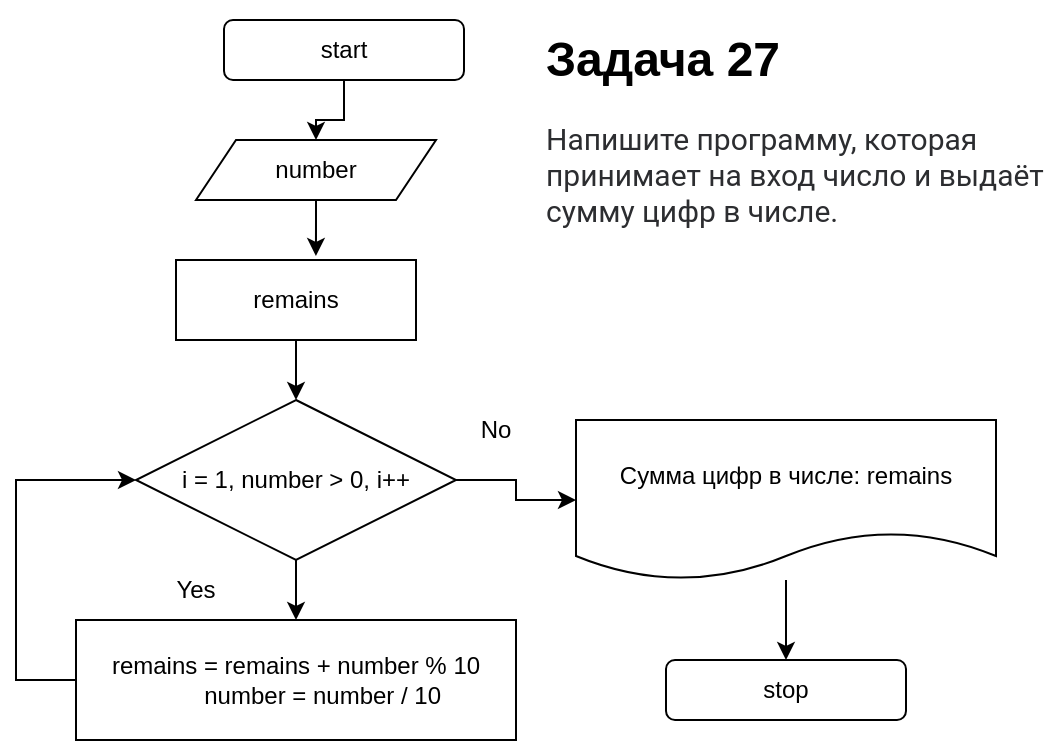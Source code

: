 <mxfile version="20.3.6" type="device"><diagram id="EOnDrfJ3R_YYEmLKk94u" name="Страница 1"><mxGraphModel dx="818" dy="539" grid="1" gridSize="10" guides="1" tooltips="1" connect="1" arrows="1" fold="1" page="1" pageScale="1" pageWidth="827" pageHeight="1169" math="0" shadow="0"><root><mxCell id="0"/><mxCell id="1" parent="0"/><mxCell id="-rL9G2Bcxi-qHqiSr0TT-3" style="edgeStyle=orthogonalEdgeStyle;rounded=0;orthogonalLoop=1;jettySize=auto;html=1;" edge="1" parent="1" source="-rL9G2Bcxi-qHqiSr0TT-1" target="-rL9G2Bcxi-qHqiSr0TT-2"><mxGeometry relative="1" as="geometry"/></mxCell><mxCell id="-rL9G2Bcxi-qHqiSr0TT-1" value="start" style="rounded=1;whiteSpace=wrap;html=1;" vertex="1" parent="1"><mxGeometry x="354" y="110" width="120" height="30" as="geometry"/></mxCell><mxCell id="-rL9G2Bcxi-qHqiSr0TT-5" style="edgeStyle=orthogonalEdgeStyle;rounded=0;orthogonalLoop=1;jettySize=auto;html=1;entryX=0.583;entryY=-0.05;entryDx=0;entryDy=0;entryPerimeter=0;" edge="1" parent="1" source="-rL9G2Bcxi-qHqiSr0TT-2" target="-rL9G2Bcxi-qHqiSr0TT-4"><mxGeometry relative="1" as="geometry"/></mxCell><mxCell id="-rL9G2Bcxi-qHqiSr0TT-2" value="number" style="shape=parallelogram;perimeter=parallelogramPerimeter;whiteSpace=wrap;html=1;fixedSize=1;" vertex="1" parent="1"><mxGeometry x="340" y="170" width="120" height="30" as="geometry"/></mxCell><mxCell id="-rL9G2Bcxi-qHqiSr0TT-7" style="edgeStyle=orthogonalEdgeStyle;rounded=0;orthogonalLoop=1;jettySize=auto;html=1;entryX=0.5;entryY=0;entryDx=0;entryDy=0;" edge="1" parent="1" source="-rL9G2Bcxi-qHqiSr0TT-4" target="-rL9G2Bcxi-qHqiSr0TT-6"><mxGeometry relative="1" as="geometry"/></mxCell><mxCell id="-rL9G2Bcxi-qHqiSr0TT-4" value="remains" style="rounded=0;whiteSpace=wrap;html=1;" vertex="1" parent="1"><mxGeometry x="330" y="230" width="120" height="40" as="geometry"/></mxCell><mxCell id="-rL9G2Bcxi-qHqiSr0TT-10" style="edgeStyle=orthogonalEdgeStyle;rounded=0;orthogonalLoop=1;jettySize=auto;html=1;entryX=0.5;entryY=0;entryDx=0;entryDy=0;" edge="1" parent="1" source="-rL9G2Bcxi-qHqiSr0TT-6" target="-rL9G2Bcxi-qHqiSr0TT-9"><mxGeometry relative="1" as="geometry"/></mxCell><mxCell id="-rL9G2Bcxi-qHqiSr0TT-14" style="edgeStyle=orthogonalEdgeStyle;rounded=0;orthogonalLoop=1;jettySize=auto;html=1;" edge="1" parent="1" source="-rL9G2Bcxi-qHqiSr0TT-6" target="-rL9G2Bcxi-qHqiSr0TT-13"><mxGeometry relative="1" as="geometry"/></mxCell><mxCell id="-rL9G2Bcxi-qHqiSr0TT-6" value="i = 1, number &amp;gt; 0, i++" style="rhombus;whiteSpace=wrap;html=1;" vertex="1" parent="1"><mxGeometry x="310" y="300" width="160" height="80" as="geometry"/></mxCell><mxCell id="-rL9G2Bcxi-qHqiSr0TT-11" style="edgeStyle=orthogonalEdgeStyle;rounded=0;orthogonalLoop=1;jettySize=auto;html=1;entryX=0;entryY=0.5;entryDx=0;entryDy=0;" edge="1" parent="1" source="-rL9G2Bcxi-qHqiSr0TT-9" target="-rL9G2Bcxi-qHqiSr0TT-6"><mxGeometry relative="1" as="geometry"><mxPoint x="250" y="340" as="targetPoint"/><Array as="points"><mxPoint x="250" y="440"/><mxPoint x="250" y="340"/></Array></mxGeometry></mxCell><mxCell id="-rL9G2Bcxi-qHqiSr0TT-9" value="&lt;div&gt;remains = remains + number % 10&lt;/div&gt;&lt;div&gt;&amp;nbsp; &amp;nbsp; &amp;nbsp; &amp;nbsp; number = number / 10&lt;/div&gt;" style="rounded=0;whiteSpace=wrap;html=1;" vertex="1" parent="1"><mxGeometry x="280" y="410" width="220" height="60" as="geometry"/></mxCell><mxCell id="-rL9G2Bcxi-qHqiSr0TT-12" value="Yes" style="text;html=1;strokeColor=none;fillColor=none;align=center;verticalAlign=middle;whiteSpace=wrap;rounded=0;" vertex="1" parent="1"><mxGeometry x="310" y="380" width="60" height="30" as="geometry"/></mxCell><mxCell id="-rL9G2Bcxi-qHqiSr0TT-16" style="edgeStyle=orthogonalEdgeStyle;rounded=0;orthogonalLoop=1;jettySize=auto;html=1;" edge="1" parent="1" source="-rL9G2Bcxi-qHqiSr0TT-13" target="-rL9G2Bcxi-qHqiSr0TT-15"><mxGeometry relative="1" as="geometry"/></mxCell><mxCell id="-rL9G2Bcxi-qHqiSr0TT-13" value="Сумма цифр в числе: remains" style="shape=document;whiteSpace=wrap;html=1;boundedLbl=1;" vertex="1" parent="1"><mxGeometry x="530" y="310" width="210" height="80" as="geometry"/></mxCell><mxCell id="-rL9G2Bcxi-qHqiSr0TT-15" value="stop" style="rounded=1;whiteSpace=wrap;html=1;" vertex="1" parent="1"><mxGeometry x="575" y="430" width="120" height="30" as="geometry"/></mxCell><mxCell id="-rL9G2Bcxi-qHqiSr0TT-17" value="No" style="text;html=1;strokeColor=none;fillColor=none;align=center;verticalAlign=middle;whiteSpace=wrap;rounded=0;" vertex="1" parent="1"><mxGeometry x="460" y="300" width="60" height="30" as="geometry"/></mxCell><mxCell id="-rL9G2Bcxi-qHqiSr0TT-18" value="&lt;h1&gt;Задача 27&lt;/h1&gt;&lt;p&gt;&lt;span style=&quot;color: rgb(44, 45, 48); font-family: Roboto, &amp;quot;San Francisco&amp;quot;, &amp;quot;Helvetica Neue&amp;quot;, Helvetica, Arial; font-size: 15px; background-color: rgb(255, 255, 255);&quot;&gt;Напишите программу, которая принимает на вход число и выдаёт сумму цифр в числе.&lt;/span&gt;&lt;br&gt;&lt;/p&gt;" style="text;html=1;strokeColor=none;fillColor=none;spacing=5;spacingTop=-20;whiteSpace=wrap;overflow=hidden;rounded=0;" vertex="1" parent="1"><mxGeometry x="510" y="110" width="260" height="120" as="geometry"/></mxCell></root></mxGraphModel></diagram></mxfile>